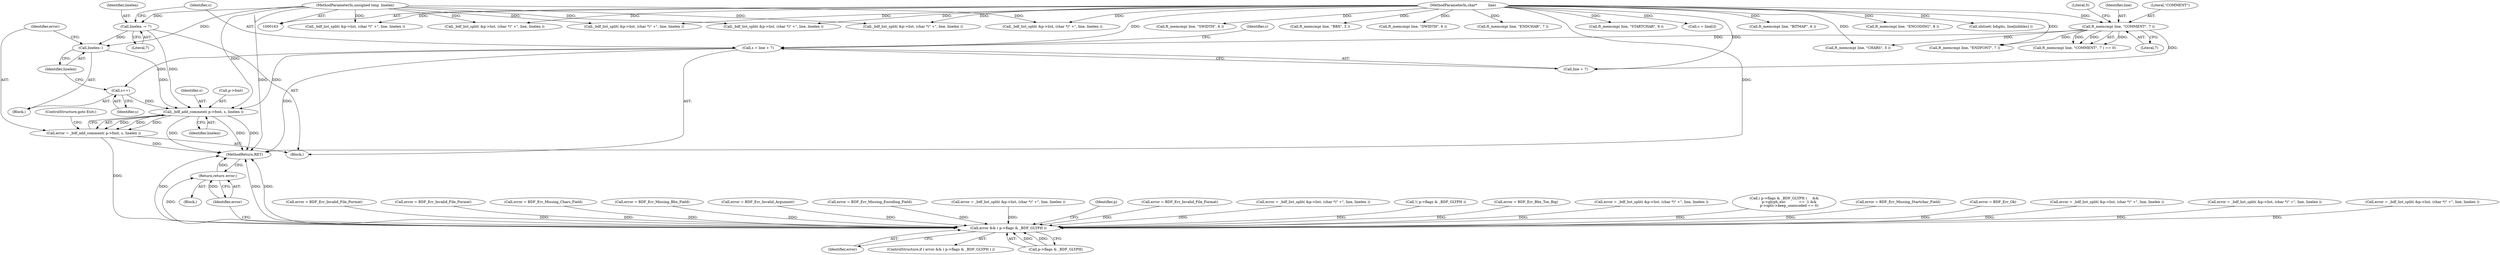 digraph "0_savannah_07bdb6e289c7954e2a533039dc93c1c136099d2d@pointer" {
"1000232" [label="(Call,_bdf_add_comment( p->font, s, linelen ))"];
"1000226" [label="(Call,s++)"];
"1000215" [label="(Call,s = line + 7)"];
"1000206" [label="(Call,ft_memcmp( line, \"COMMENT\", 7 ))"];
"1000164" [label="(MethodParameterIn,char*          line)"];
"1000228" [label="(Call,linelen--)"];
"1000212" [label="(Call,linelen -= 7)"];
"1000165" [label="(MethodParameterIn,unsigned long  linelen)"];
"1000230" [label="(Call,error = _bdf_add_comment( p->font, s, linelen ))"];
"1001558" [label="(Call,error && ( p->flags & _BDF_GLYPH ))"];
"1001569" [label="(Return,return error;)"];
"1000214" [label="(Literal,7)"];
"1000596" [label="(Call,error = BDF_Err_Invalid_File_Format)"];
"1000443" [label="(Call,error = BDF_Err_Invalid_File_Format)"];
"1001157" [label="(Call,_bdf_list_split( &p->list, (char *)\" +\", line, linelen ))"];
"1000217" [label="(Call,line + 7)"];
"1000255" [label="(Call,error = BDF_Err_Missing_Chars_Field)"];
"1001471" [label="(Call,error = BDF_Err_Missing_Bbx_Field)"];
"1000213" [label="(Identifier,linelen)"];
"1000498" [label="(Call,_bdf_list_split( &p->list, (char *)\" +\", line, linelen ))"];
"1000232" [label="(Call,_bdf_add_comment( p->font, s, linelen ))"];
"1000211" [label="(Block,)"];
"1000478" [label="(Call,ft_memcmp( line, \"ENCODING\", 8 ))"];
"1000978" [label="(Call,sbitset( hdigits, line[nibbles] ))"];
"1000310" [label="(Call,error = BDF_Err_Invalid_Argument)"];
"1000165" [label="(MethodParameterIn,unsigned long  linelen)"];
"1000207" [label="(Identifier,line)"];
"1001553" [label="(Call,error = BDF_Err_Missing_Encoding_Field)"];
"1000169" [label="(Block,)"];
"1000216" [label="(Identifier,s)"];
"1001559" [label="(Identifier,error)"];
"1000208" [label="(Literal,\"COMMENT\")"];
"1001007" [label="(Call,ft_memcmp( line, \"SWIDTH\", 6 ))"];
"1001141" [label="(Call,ft_memcmp( line, \"BBX\", 3 ))"];
"1000408" [label="(Call,error = _bdf_list_split( &p->list, (char *)\" +\", line, linelen ))"];
"1001567" [label="(Identifier,p)"];
"1000212" [label="(Call,linelen -= 7)"];
"1001060" [label="(Call,ft_memcmp( line, \"DWIDTH\", 6 ))"];
"1000357" [label="(Call,ft_memcmp( line, \"ENDCHAR\", 7 ))"];
"1000230" [label="(Call,error = _bdf_add_comment( p->font, s, linelen ))"];
"1000398" [label="(Call,ft_memcmp( line, \"STARTCHAR\", 9 ))"];
"1000210" [label="(Literal,0)"];
"1001548" [label="(Call,error = BDF_Err_Invalid_File_Format)"];
"1001571" [label="(MethodReturn,RET)"];
"1001569" [label="(Return,return error;)"];
"1001558" [label="(Call,error && ( p->flags & _BDF_GLYPH ))"];
"1000206" [label="(Call,ft_memcmp( line, \"COMMENT\", 7 ))"];
"1000237" [label="(Identifier,linelen)"];
"1000226" [label="(Call,s++)"];
"1000496" [label="(Call,error = _bdf_list_split( &p->list, (char *)\" +\", line, linelen ))"];
"1000215" [label="(Call,s = line + 7)"];
"1000410" [label="(Call,_bdf_list_split( &p->list, (char *)\" +\", line, linelen ))"];
"1000236" [label="(Identifier,s)"];
"1001557" [label="(ControlStructure,if ( error && ( p->flags & _BDF_GLYPH ) ))"];
"1000233" [label="(Call,p->font)"];
"1001570" [label="(Identifier,error)"];
"1000209" [label="(Literal,7)"];
"1000485" [label="(Call,!( p->flags & _BDF_GLYPH ))"];
"1001560" [label="(Call,p->flags & _BDF_GLYPH)"];
"1001516" [label="(Call,error = BDF_Err_Bbx_Too_Big)"];
"1000228" [label="(Call,linelen--)"];
"1000227" [label="(Identifier,s)"];
"1000223" [label="(Identifier,s)"];
"1000259" [label="(Call,error = _bdf_list_split( &p->list, (char *)\" +\", line, linelen ))"];
"1001076" [label="(Call,_bdf_list_split( &p->list, (char *)\" +\", line, linelen ))"];
"1000375" [label="(Call,( p->flags & _BDF_GLYPH )     &&\n         p->glyph_enc            == -1 &&\n         p->opts->keep_unencoded == 0)"];
"1000231" [label="(Identifier,error)"];
"1000225" [label="(Block,)"];
"1000884" [label="(Call,c = line[i])"];
"1000164" [label="(MethodParameterIn,char*          line)"];
"1000205" [label="(Call,ft_memcmp( line, \"COMMENT\", 7 ) == 0)"];
"1000331" [label="(Call,ft_memcmp( line, \"ENDFONT\", 7 ))"];
"1000261" [label="(Call,_bdf_list_split( &p->list, (char *)\" +\", line, linelen ))"];
"1001023" [label="(Call,_bdf_list_split( &p->list, (char *)\" +\", line, linelen ))"];
"1000238" [label="(ControlStructure,goto Exit;)"];
"1001456" [label="(Call,ft_memcmp( line, \"BITMAP\", 6 ))"];
"1000492" [label="(Call,error = BDF_Err_Missing_Startchar_Field)"];
"1000182" [label="(Call,error = BDF_Err_Ok)"];
"1001155" [label="(Call,error = _bdf_list_split( &p->list, (char *)\" +\", line, linelen ))"];
"1000249" [label="(Call,ft_memcmp( line, \"CHARS\", 5 ))"];
"1001021" [label="(Call,error = _bdf_list_split( &p->list, (char *)\" +\", line, linelen ))"];
"1001074" [label="(Call,error = _bdf_list_split( &p->list, (char *)\" +\", line, linelen ))"];
"1000229" [label="(Identifier,linelen)"];
"1000232" -> "1000230"  [label="AST: "];
"1000232" -> "1000237"  [label="CFG: "];
"1000233" -> "1000232"  [label="AST: "];
"1000236" -> "1000232"  [label="AST: "];
"1000237" -> "1000232"  [label="AST: "];
"1000230" -> "1000232"  [label="CFG: "];
"1000232" -> "1001571"  [label="DDG: "];
"1000232" -> "1001571"  [label="DDG: "];
"1000232" -> "1001571"  [label="DDG: "];
"1000232" -> "1000230"  [label="DDG: "];
"1000232" -> "1000230"  [label="DDG: "];
"1000232" -> "1000230"  [label="DDG: "];
"1000226" -> "1000232"  [label="DDG: "];
"1000215" -> "1000232"  [label="DDG: "];
"1000228" -> "1000232"  [label="DDG: "];
"1000212" -> "1000232"  [label="DDG: "];
"1000165" -> "1000232"  [label="DDG: "];
"1000226" -> "1000225"  [label="AST: "];
"1000226" -> "1000227"  [label="CFG: "];
"1000227" -> "1000226"  [label="AST: "];
"1000229" -> "1000226"  [label="CFG: "];
"1000215" -> "1000226"  [label="DDG: "];
"1000215" -> "1000211"  [label="AST: "];
"1000215" -> "1000217"  [label="CFG: "];
"1000216" -> "1000215"  [label="AST: "];
"1000217" -> "1000215"  [label="AST: "];
"1000223" -> "1000215"  [label="CFG: "];
"1000215" -> "1001571"  [label="DDG: "];
"1000206" -> "1000215"  [label="DDG: "];
"1000164" -> "1000215"  [label="DDG: "];
"1000206" -> "1000205"  [label="AST: "];
"1000206" -> "1000209"  [label="CFG: "];
"1000207" -> "1000206"  [label="AST: "];
"1000208" -> "1000206"  [label="AST: "];
"1000209" -> "1000206"  [label="AST: "];
"1000210" -> "1000206"  [label="CFG: "];
"1000206" -> "1000205"  [label="DDG: "];
"1000206" -> "1000205"  [label="DDG: "];
"1000206" -> "1000205"  [label="DDG: "];
"1000164" -> "1000206"  [label="DDG: "];
"1000206" -> "1000217"  [label="DDG: "];
"1000206" -> "1000249"  [label="DDG: "];
"1000206" -> "1000331"  [label="DDG: "];
"1000164" -> "1000163"  [label="AST: "];
"1000164" -> "1001571"  [label="DDG: "];
"1000164" -> "1000217"  [label="DDG: "];
"1000164" -> "1000249"  [label="DDG: "];
"1000164" -> "1000261"  [label="DDG: "];
"1000164" -> "1000331"  [label="DDG: "];
"1000164" -> "1000357"  [label="DDG: "];
"1000164" -> "1000398"  [label="DDG: "];
"1000164" -> "1000410"  [label="DDG: "];
"1000164" -> "1000478"  [label="DDG: "];
"1000164" -> "1000498"  [label="DDG: "];
"1000164" -> "1000884"  [label="DDG: "];
"1000164" -> "1000978"  [label="DDG: "];
"1000164" -> "1001007"  [label="DDG: "];
"1000164" -> "1001023"  [label="DDG: "];
"1000164" -> "1001060"  [label="DDG: "];
"1000164" -> "1001076"  [label="DDG: "];
"1000164" -> "1001141"  [label="DDG: "];
"1000164" -> "1001157"  [label="DDG: "];
"1000164" -> "1001456"  [label="DDG: "];
"1000228" -> "1000225"  [label="AST: "];
"1000228" -> "1000229"  [label="CFG: "];
"1000229" -> "1000228"  [label="AST: "];
"1000231" -> "1000228"  [label="CFG: "];
"1000212" -> "1000228"  [label="DDG: "];
"1000165" -> "1000228"  [label="DDG: "];
"1000212" -> "1000211"  [label="AST: "];
"1000212" -> "1000214"  [label="CFG: "];
"1000213" -> "1000212"  [label="AST: "];
"1000214" -> "1000212"  [label="AST: "];
"1000216" -> "1000212"  [label="CFG: "];
"1000165" -> "1000212"  [label="DDG: "];
"1000165" -> "1000163"  [label="AST: "];
"1000165" -> "1001571"  [label="DDG: "];
"1000165" -> "1000261"  [label="DDG: "];
"1000165" -> "1000410"  [label="DDG: "];
"1000165" -> "1000498"  [label="DDG: "];
"1000165" -> "1001023"  [label="DDG: "];
"1000165" -> "1001076"  [label="DDG: "];
"1000165" -> "1001157"  [label="DDG: "];
"1000230" -> "1000211"  [label="AST: "];
"1000231" -> "1000230"  [label="AST: "];
"1000238" -> "1000230"  [label="CFG: "];
"1000230" -> "1001571"  [label="DDG: "];
"1000230" -> "1001558"  [label="DDG: "];
"1001558" -> "1001557"  [label="AST: "];
"1001558" -> "1001559"  [label="CFG: "];
"1001558" -> "1001560"  [label="CFG: "];
"1001559" -> "1001558"  [label="AST: "];
"1001560" -> "1001558"  [label="AST: "];
"1001567" -> "1001558"  [label="CFG: "];
"1001570" -> "1001558"  [label="CFG: "];
"1001558" -> "1001571"  [label="DDG: "];
"1001558" -> "1001571"  [label="DDG: "];
"1001558" -> "1001571"  [label="DDG: "];
"1000259" -> "1001558"  [label="DDG: "];
"1000596" -> "1001558"  [label="DDG: "];
"1000492" -> "1001558"  [label="DDG: "];
"1000496" -> "1001558"  [label="DDG: "];
"1001553" -> "1001558"  [label="DDG: "];
"1000182" -> "1001558"  [label="DDG: "];
"1000443" -> "1001558"  [label="DDG: "];
"1001516" -> "1001558"  [label="DDG: "];
"1001074" -> "1001558"  [label="DDG: "];
"1001155" -> "1001558"  [label="DDG: "];
"1000408" -> "1001558"  [label="DDG: "];
"1001471" -> "1001558"  [label="DDG: "];
"1000310" -> "1001558"  [label="DDG: "];
"1001021" -> "1001558"  [label="DDG: "];
"1001548" -> "1001558"  [label="DDG: "];
"1000255" -> "1001558"  [label="DDG: "];
"1000485" -> "1001558"  [label="DDG: "];
"1000375" -> "1001558"  [label="DDG: "];
"1001560" -> "1001558"  [label="DDG: "];
"1001560" -> "1001558"  [label="DDG: "];
"1001558" -> "1001569"  [label="DDG: "];
"1001569" -> "1000169"  [label="AST: "];
"1001569" -> "1001570"  [label="CFG: "];
"1001570" -> "1001569"  [label="AST: "];
"1001571" -> "1001569"  [label="CFG: "];
"1001569" -> "1001571"  [label="DDG: "];
"1001570" -> "1001569"  [label="DDG: "];
}
